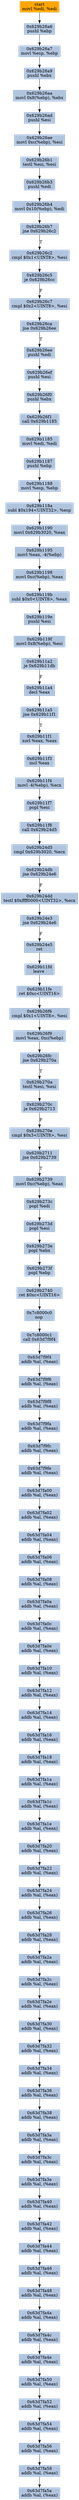 digraph G {
node[shape=rectangle,style=filled,fillcolor=lightsteelblue,color=lightsteelblue]
bgcolor="transparent"
a0x629b26a4movl_edi_edi[label="start\nmovl %edi, %edi",color="lightgrey",fillcolor="orange"];
a0x629b26a6pushl_ebp[label="0x629b26a6\npushl %ebp"];
a0x629b26a7movl_esp_ebp[label="0x629b26a7\nmovl %esp, %ebp"];
a0x629b26a9pushl_ebx[label="0x629b26a9\npushl %ebx"];
a0x629b26aamovl_0x8ebp__ebx[label="0x629b26aa\nmovl 0x8(%ebp), %ebx"];
a0x629b26adpushl_esi[label="0x629b26ad\npushl %esi"];
a0x629b26aemovl_0xcebp__esi[label="0x629b26ae\nmovl 0xc(%ebp), %esi"];
a0x629b26b1testl_esi_esi[label="0x629b26b1\ntestl %esi, %esi"];
a0x629b26b3pushl_edi[label="0x629b26b3\npushl %edi"];
a0x629b26b4movl_0x10ebp__edi[label="0x629b26b4\nmovl 0x10(%ebp), %edi"];
a0x629b26b7jne_0x629b26c2[label="0x629b26b7\njne 0x629b26c2"];
a0x629b26c2cmpl_0x1UINT8_esi[label="0x629b26c2\ncmpl $0x1<UINT8>, %esi"];
a0x629b26c5je_0x629b26cc[label="0x629b26c5\nje 0x629b26cc"];
a0x629b26c7cmpl_0x2UINT8_esi[label="0x629b26c7\ncmpl $0x2<UINT8>, %esi"];
a0x629b26cajne_0x629b26ee[label="0x629b26ca\njne 0x629b26ee"];
a0x629b26eepushl_edi[label="0x629b26ee\npushl %edi"];
a0x629b26efpushl_esi[label="0x629b26ef\npushl %esi"];
a0x629b26f0pushl_ebx[label="0x629b26f0\npushl %ebx"];
a0x629b26f1call_0x629b1185[label="0x629b26f1\ncall 0x629b1185"];
a0x629b1185movl_edi_edi[label="0x629b1185\nmovl %edi, %edi"];
a0x629b1187pushl_ebp[label="0x629b1187\npushl %ebp"];
a0x629b1188movl_esp_ebp[label="0x629b1188\nmovl %esp, %ebp"];
a0x629b118asubl_0x194UINT32_esp[label="0x629b118a\nsubl $0x194<UINT32>, %esp"];
a0x629b1190movl_0x629b3020_eax[label="0x629b1190\nmovl 0x629b3020, %eax"];
a0x629b1195movl_eax__4ebp_[label="0x629b1195\nmovl %eax, -4(%ebp)"];
a0x629b1198movl_0xcebp__eax[label="0x629b1198\nmovl 0xc(%ebp), %eax"];
a0x629b119bsubl_0x0UINT8_eax[label="0x629b119b\nsubl $0x0<UINT8>, %eax"];
a0x629b119epushl_esi[label="0x629b119e\npushl %esi"];
a0x629b119fmovl_0x8ebp__esi[label="0x629b119f\nmovl 0x8(%ebp), %esi"];
a0x629b11a2je_0x629b11db[label="0x629b11a2\nje 0x629b11db"];
a0x629b11a4decl_eax[label="0x629b11a4\ndecl %eax"];
a0x629b11a5jne_0x629b11f1[label="0x629b11a5\njne 0x629b11f1"];
a0x629b11f1xorl_eax_eax[label="0x629b11f1\nxorl %eax, %eax"];
a0x629b11f3incl_eax[label="0x629b11f3\nincl %eax"];
a0x629b11f4movl__4ebp__ecx[label="0x629b11f4\nmovl -4(%ebp), %ecx"];
a0x629b11f7popl_esi[label="0x629b11f7\npopl %esi"];
a0x629b11f8call_0x629b24d5[label="0x629b11f8\ncall 0x629b24d5"];
a0x629b24d5cmpl_0x629b3020_ecx[label="0x629b24d5\ncmpl 0x629b3020, %ecx"];
a0x629b24dbjne_0x629b24e6[label="0x629b24db\njne 0x629b24e6"];
a0x629b24ddtestl_0xffff0000UINT32_ecx[label="0x629b24dd\ntestl $0xffff0000<UINT32>, %ecx"];
a0x629b24e3jne_0x629b24e6[label="0x629b24e3\njne 0x629b24e6"];
a0x629b24e5ret[label="0x629b24e5\nret"];
a0x629b11fdleave_[label="0x629b11fd\nleave "];
a0x629b11feret_0xcUINT16[label="0x629b11fe\nret $0xc<UINT16>"];
a0x629b26f6cmpl_0x1UINT8_esi[label="0x629b26f6\ncmpl $0x1<UINT8>, %esi"];
a0x629b26f9movl_eax_0xcebp_[label="0x629b26f9\nmovl %eax, 0xc(%ebp)"];
a0x629b26fcjne_0x629b270a[label="0x629b26fc\njne 0x629b270a"];
a0x629b270atestl_esi_esi[label="0x629b270a\ntestl %esi, %esi"];
a0x629b270cje_0x629b2713[label="0x629b270c\nje 0x629b2713"];
a0x629b270ecmpl_0x3UINT8_esi[label="0x629b270e\ncmpl $0x3<UINT8>, %esi"];
a0x629b2711jne_0x629b2739[label="0x629b2711\njne 0x629b2739"];
a0x629b2739movl_0xcebp__eax[label="0x629b2739\nmovl 0xc(%ebp), %eax"];
a0x629b273cpopl_edi[label="0x629b273c\npopl %edi"];
a0x629b273dpopl_esi[label="0x629b273d\npopl %esi"];
a0x629b273epopl_ebx[label="0x629b273e\npopl %ebx"];
a0x629b273fpopl_ebp[label="0x629b273f\npopl %ebp"];
a0x629b2740ret_0xcUINT16[label="0x629b2740\nret $0xc<UINT16>"];
a0x7c8000c0nop_[label="0x7c8000c0\nnop "];
a0x7c8000c1call_0x63d7f9f4[label="0x7c8000c1\ncall 0x63d7f9f4"];
a0x63d7f9f4addb_al_eax_[label="0x63d7f9f4\naddb %al, (%eax)"];
a0x63d7f9f6addb_al_eax_[label="0x63d7f9f6\naddb %al, (%eax)"];
a0x63d7f9f8addb_al_eax_[label="0x63d7f9f8\naddb %al, (%eax)"];
a0x63d7f9faaddb_al_eax_[label="0x63d7f9fa\naddb %al, (%eax)"];
a0x63d7f9fcaddb_al_eax_[label="0x63d7f9fc\naddb %al, (%eax)"];
a0x63d7f9feaddb_al_eax_[label="0x63d7f9fe\naddb %al, (%eax)"];
a0x63d7fa00addb_al_eax_[label="0x63d7fa00\naddb %al, (%eax)"];
a0x63d7fa02addb_al_eax_[label="0x63d7fa02\naddb %al, (%eax)"];
a0x63d7fa04addb_al_eax_[label="0x63d7fa04\naddb %al, (%eax)"];
a0x63d7fa06addb_al_eax_[label="0x63d7fa06\naddb %al, (%eax)"];
a0x63d7fa08addb_al_eax_[label="0x63d7fa08\naddb %al, (%eax)"];
a0x63d7fa0aaddb_al_eax_[label="0x63d7fa0a\naddb %al, (%eax)"];
a0x63d7fa0caddb_al_eax_[label="0x63d7fa0c\naddb %al, (%eax)"];
a0x63d7fa0eaddb_al_eax_[label="0x63d7fa0e\naddb %al, (%eax)"];
a0x63d7fa10addb_al_eax_[label="0x63d7fa10\naddb %al, (%eax)"];
a0x63d7fa12addb_al_eax_[label="0x63d7fa12\naddb %al, (%eax)"];
a0x63d7fa14addb_al_eax_[label="0x63d7fa14\naddb %al, (%eax)"];
a0x63d7fa16addb_al_eax_[label="0x63d7fa16\naddb %al, (%eax)"];
a0x63d7fa18addb_al_eax_[label="0x63d7fa18\naddb %al, (%eax)"];
a0x63d7fa1aaddb_al_eax_[label="0x63d7fa1a\naddb %al, (%eax)"];
a0x63d7fa1caddb_al_eax_[label="0x63d7fa1c\naddb %al, (%eax)"];
a0x63d7fa1eaddb_al_eax_[label="0x63d7fa1e\naddb %al, (%eax)"];
a0x63d7fa20addb_al_eax_[label="0x63d7fa20\naddb %al, (%eax)"];
a0x63d7fa22addb_al_eax_[label="0x63d7fa22\naddb %al, (%eax)"];
a0x63d7fa24addb_al_eax_[label="0x63d7fa24\naddb %al, (%eax)"];
a0x63d7fa26addb_al_eax_[label="0x63d7fa26\naddb %al, (%eax)"];
a0x63d7fa28addb_al_eax_[label="0x63d7fa28\naddb %al, (%eax)"];
a0x63d7fa2aaddb_al_eax_[label="0x63d7fa2a\naddb %al, (%eax)"];
a0x63d7fa2caddb_al_eax_[label="0x63d7fa2c\naddb %al, (%eax)"];
a0x63d7fa2eaddb_al_eax_[label="0x63d7fa2e\naddb %al, (%eax)"];
a0x63d7fa30addb_al_eax_[label="0x63d7fa30\naddb %al, (%eax)"];
a0x63d7fa32addb_al_eax_[label="0x63d7fa32\naddb %al, (%eax)"];
a0x63d7fa34addb_al_eax_[label="0x63d7fa34\naddb %al, (%eax)"];
a0x63d7fa36addb_al_eax_[label="0x63d7fa36\naddb %al, (%eax)"];
a0x63d7fa38addb_al_eax_[label="0x63d7fa38\naddb %al, (%eax)"];
a0x63d7fa3aaddb_al_eax_[label="0x63d7fa3a\naddb %al, (%eax)"];
a0x63d7fa3caddb_al_eax_[label="0x63d7fa3c\naddb %al, (%eax)"];
a0x63d7fa3eaddb_al_eax_[label="0x63d7fa3e\naddb %al, (%eax)"];
a0x63d7fa40addb_al_eax_[label="0x63d7fa40\naddb %al, (%eax)"];
a0x63d7fa42addb_al_eax_[label="0x63d7fa42\naddb %al, (%eax)"];
a0x63d7fa44addb_al_eax_[label="0x63d7fa44\naddb %al, (%eax)"];
a0x63d7fa46addb_al_eax_[label="0x63d7fa46\naddb %al, (%eax)"];
a0x63d7fa48addb_al_eax_[label="0x63d7fa48\naddb %al, (%eax)"];
a0x63d7fa4aaddb_al_eax_[label="0x63d7fa4a\naddb %al, (%eax)"];
a0x63d7fa4caddb_al_eax_[label="0x63d7fa4c\naddb %al, (%eax)"];
a0x63d7fa4eaddb_al_eax_[label="0x63d7fa4e\naddb %al, (%eax)"];
a0x63d7fa50addb_al_eax_[label="0x63d7fa50\naddb %al, (%eax)"];
a0x63d7fa52addb_al_eax_[label="0x63d7fa52\naddb %al, (%eax)"];
a0x63d7fa54addb_al_eax_[label="0x63d7fa54\naddb %al, (%eax)"];
a0x63d7fa56addb_al_eax_[label="0x63d7fa56\naddb %al, (%eax)"];
a0x63d7fa58addb_al_eax_[label="0x63d7fa58\naddb %al, (%eax)"];
a0x63d7fa5aaddb_al_eax_[label="0x63d7fa5a\naddb %al, (%eax)"];
a0x629b26a4movl_edi_edi -> a0x629b26a6pushl_ebp [color="#000000"];
a0x629b26a6pushl_ebp -> a0x629b26a7movl_esp_ebp [color="#000000"];
a0x629b26a7movl_esp_ebp -> a0x629b26a9pushl_ebx [color="#000000"];
a0x629b26a9pushl_ebx -> a0x629b26aamovl_0x8ebp__ebx [color="#000000"];
a0x629b26aamovl_0x8ebp__ebx -> a0x629b26adpushl_esi [color="#000000"];
a0x629b26adpushl_esi -> a0x629b26aemovl_0xcebp__esi [color="#000000"];
a0x629b26aemovl_0xcebp__esi -> a0x629b26b1testl_esi_esi [color="#000000"];
a0x629b26b1testl_esi_esi -> a0x629b26b3pushl_edi [color="#000000"];
a0x629b26b3pushl_edi -> a0x629b26b4movl_0x10ebp__edi [color="#000000"];
a0x629b26b4movl_0x10ebp__edi -> a0x629b26b7jne_0x629b26c2 [color="#000000"];
a0x629b26b7jne_0x629b26c2 -> a0x629b26c2cmpl_0x1UINT8_esi [color="#000000",label="T"];
a0x629b26c2cmpl_0x1UINT8_esi -> a0x629b26c5je_0x629b26cc [color="#000000"];
a0x629b26c5je_0x629b26cc -> a0x629b26c7cmpl_0x2UINT8_esi [color="#000000",label="F"];
a0x629b26c7cmpl_0x2UINT8_esi -> a0x629b26cajne_0x629b26ee [color="#000000"];
a0x629b26cajne_0x629b26ee -> a0x629b26eepushl_edi [color="#000000",label="T"];
a0x629b26eepushl_edi -> a0x629b26efpushl_esi [color="#000000"];
a0x629b26efpushl_esi -> a0x629b26f0pushl_ebx [color="#000000"];
a0x629b26f0pushl_ebx -> a0x629b26f1call_0x629b1185 [color="#000000"];
a0x629b26f1call_0x629b1185 -> a0x629b1185movl_edi_edi [color="#000000"];
a0x629b1185movl_edi_edi -> a0x629b1187pushl_ebp [color="#000000"];
a0x629b1187pushl_ebp -> a0x629b1188movl_esp_ebp [color="#000000"];
a0x629b1188movl_esp_ebp -> a0x629b118asubl_0x194UINT32_esp [color="#000000"];
a0x629b118asubl_0x194UINT32_esp -> a0x629b1190movl_0x629b3020_eax [color="#000000"];
a0x629b1190movl_0x629b3020_eax -> a0x629b1195movl_eax__4ebp_ [color="#000000"];
a0x629b1195movl_eax__4ebp_ -> a0x629b1198movl_0xcebp__eax [color="#000000"];
a0x629b1198movl_0xcebp__eax -> a0x629b119bsubl_0x0UINT8_eax [color="#000000"];
a0x629b119bsubl_0x0UINT8_eax -> a0x629b119epushl_esi [color="#000000"];
a0x629b119epushl_esi -> a0x629b119fmovl_0x8ebp__esi [color="#000000"];
a0x629b119fmovl_0x8ebp__esi -> a0x629b11a2je_0x629b11db [color="#000000"];
a0x629b11a2je_0x629b11db -> a0x629b11a4decl_eax [color="#000000",label="F"];
a0x629b11a4decl_eax -> a0x629b11a5jne_0x629b11f1 [color="#000000"];
a0x629b11a5jne_0x629b11f1 -> a0x629b11f1xorl_eax_eax [color="#000000",label="T"];
a0x629b11f1xorl_eax_eax -> a0x629b11f3incl_eax [color="#000000"];
a0x629b11f3incl_eax -> a0x629b11f4movl__4ebp__ecx [color="#000000"];
a0x629b11f4movl__4ebp__ecx -> a0x629b11f7popl_esi [color="#000000"];
a0x629b11f7popl_esi -> a0x629b11f8call_0x629b24d5 [color="#000000"];
a0x629b11f8call_0x629b24d5 -> a0x629b24d5cmpl_0x629b3020_ecx [color="#000000"];
a0x629b24d5cmpl_0x629b3020_ecx -> a0x629b24dbjne_0x629b24e6 [color="#000000"];
a0x629b24dbjne_0x629b24e6 -> a0x629b24ddtestl_0xffff0000UINT32_ecx [color="#000000",label="F"];
a0x629b24ddtestl_0xffff0000UINT32_ecx -> a0x629b24e3jne_0x629b24e6 [color="#000000"];
a0x629b24e3jne_0x629b24e6 -> a0x629b24e5ret [color="#000000",label="F"];
a0x629b24e5ret -> a0x629b11fdleave_ [color="#000000"];
a0x629b11fdleave_ -> a0x629b11feret_0xcUINT16 [color="#000000"];
a0x629b11feret_0xcUINT16 -> a0x629b26f6cmpl_0x1UINT8_esi [color="#000000"];
a0x629b26f6cmpl_0x1UINT8_esi -> a0x629b26f9movl_eax_0xcebp_ [color="#000000"];
a0x629b26f9movl_eax_0xcebp_ -> a0x629b26fcjne_0x629b270a [color="#000000"];
a0x629b26fcjne_0x629b270a -> a0x629b270atestl_esi_esi [color="#000000",label="T"];
a0x629b270atestl_esi_esi -> a0x629b270cje_0x629b2713 [color="#000000"];
a0x629b270cje_0x629b2713 -> a0x629b270ecmpl_0x3UINT8_esi [color="#000000",label="F"];
a0x629b270ecmpl_0x3UINT8_esi -> a0x629b2711jne_0x629b2739 [color="#000000"];
a0x629b2711jne_0x629b2739 -> a0x629b2739movl_0xcebp__eax [color="#000000",label="T"];
a0x629b2739movl_0xcebp__eax -> a0x629b273cpopl_edi [color="#000000"];
a0x629b273cpopl_edi -> a0x629b273dpopl_esi [color="#000000"];
a0x629b273dpopl_esi -> a0x629b273epopl_ebx [color="#000000"];
a0x629b273epopl_ebx -> a0x629b273fpopl_ebp [color="#000000"];
a0x629b273fpopl_ebp -> a0x629b2740ret_0xcUINT16 [color="#000000"];
a0x629b2740ret_0xcUINT16 -> a0x7c8000c0nop_ [color="#000000"];
a0x7c8000c0nop_ -> a0x7c8000c1call_0x63d7f9f4 [color="#000000"];
a0x7c8000c1call_0x63d7f9f4 -> a0x63d7f9f4addb_al_eax_ [color="#000000"];
a0x63d7f9f4addb_al_eax_ -> a0x63d7f9f6addb_al_eax_ [color="#000000"];
a0x63d7f9f6addb_al_eax_ -> a0x63d7f9f8addb_al_eax_ [color="#000000"];
a0x63d7f9f8addb_al_eax_ -> a0x63d7f9faaddb_al_eax_ [color="#000000"];
a0x63d7f9faaddb_al_eax_ -> a0x63d7f9fcaddb_al_eax_ [color="#000000"];
a0x63d7f9fcaddb_al_eax_ -> a0x63d7f9feaddb_al_eax_ [color="#000000"];
a0x63d7f9feaddb_al_eax_ -> a0x63d7fa00addb_al_eax_ [color="#000000"];
a0x63d7fa00addb_al_eax_ -> a0x63d7fa02addb_al_eax_ [color="#000000"];
a0x63d7fa02addb_al_eax_ -> a0x63d7fa04addb_al_eax_ [color="#000000"];
a0x63d7fa04addb_al_eax_ -> a0x63d7fa06addb_al_eax_ [color="#000000"];
a0x63d7fa06addb_al_eax_ -> a0x63d7fa08addb_al_eax_ [color="#000000"];
a0x63d7fa08addb_al_eax_ -> a0x63d7fa0aaddb_al_eax_ [color="#000000"];
a0x63d7fa0aaddb_al_eax_ -> a0x63d7fa0caddb_al_eax_ [color="#000000"];
a0x63d7fa0caddb_al_eax_ -> a0x63d7fa0eaddb_al_eax_ [color="#000000"];
a0x63d7fa0eaddb_al_eax_ -> a0x63d7fa10addb_al_eax_ [color="#000000"];
a0x63d7fa10addb_al_eax_ -> a0x63d7fa12addb_al_eax_ [color="#000000"];
a0x63d7fa12addb_al_eax_ -> a0x63d7fa14addb_al_eax_ [color="#000000"];
a0x63d7fa14addb_al_eax_ -> a0x63d7fa16addb_al_eax_ [color="#000000"];
a0x63d7fa16addb_al_eax_ -> a0x63d7fa18addb_al_eax_ [color="#000000"];
a0x63d7fa18addb_al_eax_ -> a0x63d7fa1aaddb_al_eax_ [color="#000000"];
a0x63d7fa1aaddb_al_eax_ -> a0x63d7fa1caddb_al_eax_ [color="#000000"];
a0x63d7fa1caddb_al_eax_ -> a0x63d7fa1eaddb_al_eax_ [color="#000000"];
a0x63d7fa1eaddb_al_eax_ -> a0x63d7fa20addb_al_eax_ [color="#000000"];
a0x63d7fa20addb_al_eax_ -> a0x63d7fa22addb_al_eax_ [color="#000000"];
a0x63d7fa22addb_al_eax_ -> a0x63d7fa24addb_al_eax_ [color="#000000"];
a0x63d7fa24addb_al_eax_ -> a0x63d7fa26addb_al_eax_ [color="#000000"];
a0x63d7fa26addb_al_eax_ -> a0x63d7fa28addb_al_eax_ [color="#000000"];
a0x63d7fa28addb_al_eax_ -> a0x63d7fa2aaddb_al_eax_ [color="#000000"];
a0x63d7fa2aaddb_al_eax_ -> a0x63d7fa2caddb_al_eax_ [color="#000000"];
a0x63d7fa2caddb_al_eax_ -> a0x63d7fa2eaddb_al_eax_ [color="#000000"];
a0x63d7fa2eaddb_al_eax_ -> a0x63d7fa30addb_al_eax_ [color="#000000"];
a0x63d7fa30addb_al_eax_ -> a0x63d7fa32addb_al_eax_ [color="#000000"];
a0x63d7fa32addb_al_eax_ -> a0x63d7fa34addb_al_eax_ [color="#000000"];
a0x63d7fa34addb_al_eax_ -> a0x63d7fa36addb_al_eax_ [color="#000000"];
a0x63d7fa36addb_al_eax_ -> a0x63d7fa38addb_al_eax_ [color="#000000"];
a0x63d7fa38addb_al_eax_ -> a0x63d7fa3aaddb_al_eax_ [color="#000000"];
a0x63d7fa3aaddb_al_eax_ -> a0x63d7fa3caddb_al_eax_ [color="#000000"];
a0x63d7fa3caddb_al_eax_ -> a0x63d7fa3eaddb_al_eax_ [color="#000000"];
a0x63d7fa3eaddb_al_eax_ -> a0x63d7fa40addb_al_eax_ [color="#000000"];
a0x63d7fa40addb_al_eax_ -> a0x63d7fa42addb_al_eax_ [color="#000000"];
a0x63d7fa42addb_al_eax_ -> a0x63d7fa44addb_al_eax_ [color="#000000"];
a0x63d7fa44addb_al_eax_ -> a0x63d7fa46addb_al_eax_ [color="#000000"];
a0x63d7fa46addb_al_eax_ -> a0x63d7fa48addb_al_eax_ [color="#000000"];
a0x63d7fa48addb_al_eax_ -> a0x63d7fa4aaddb_al_eax_ [color="#000000"];
a0x63d7fa4aaddb_al_eax_ -> a0x63d7fa4caddb_al_eax_ [color="#000000"];
a0x63d7fa4caddb_al_eax_ -> a0x63d7fa4eaddb_al_eax_ [color="#000000"];
a0x63d7fa4eaddb_al_eax_ -> a0x63d7fa50addb_al_eax_ [color="#000000"];
a0x63d7fa50addb_al_eax_ -> a0x63d7fa52addb_al_eax_ [color="#000000"];
a0x63d7fa52addb_al_eax_ -> a0x63d7fa54addb_al_eax_ [color="#000000"];
a0x63d7fa54addb_al_eax_ -> a0x63d7fa56addb_al_eax_ [color="#000000"];
a0x63d7fa56addb_al_eax_ -> a0x63d7fa58addb_al_eax_ [color="#000000"];
a0x63d7fa58addb_al_eax_ -> a0x63d7fa5aaddb_al_eax_ [color="#000000"];
}
